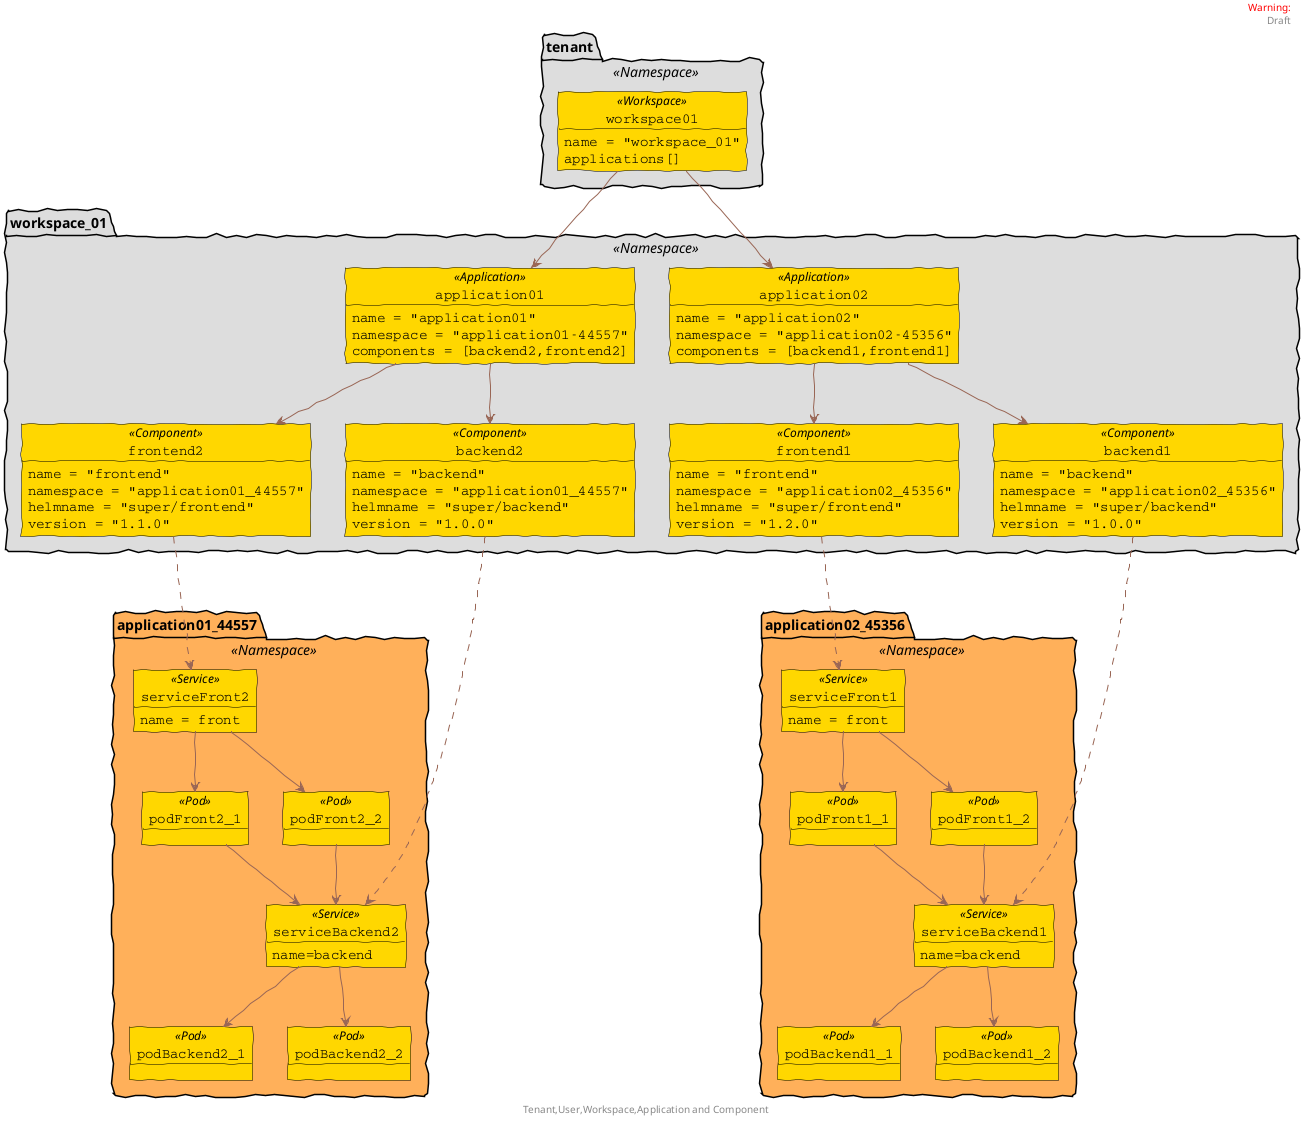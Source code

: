 @startuml

' color to use
' #FFB05A
' #FFB05A
' #D5E821
' #31FFB4
' #514BEF
skinparam handwritten true

skinparam interface {
  backgroundColor RosyBrown
  borderColor orange
}

skinparam object {
	ArrowColor DeepSkyBlue
	ActorBorderColor DeepSkyBlue
    BackgroundColor<<Apache>> Red
    BorderColor<<Apache>> #FF6655
    FontName Courier
    BackgroundColor <<Blue>> DeepSkyBlue
    BorderColor black
    BackgroundColor gold
    ArrowFontName Impact
    ArrowColor #996655
    ArrowFontColor #777777

}

header
<font color=red>Warning:</font>
Draft
endheader
center footer Tenant,User,Workspace,Application and Component

namespace tenant <<Namespace>>#DDDDDD {
    object workspace01 <<Workspace>> {
        name = "workspace_01"
        applications[]
    }
}

namespace workspace_01 <<Namespace>>#DDDDDD {
    object application01 <<Application>> {
        name = "application01"
        namespace = "application01-44557"
        components = [backend2,frontend2]

    }
    object application02 <<Application>> {
            name = "application02"
            namespace = "application02-45356"
            components = [backend1,frontend1]
    }

    object backend2 <<Component>> {
            name = "backend"
            namespace = "application01_44557"
            helmname = "super/backend"
            version = "1.0.0"
    }
    object backend1 <<Component>> {
            name = "backend"
            namespace = "application02_45356"
            helmname = "super/backend"
            version = "1.0.0"
    }
    object frontend2 <<Component>> {
            name = "frontend"
            namespace = "application01_44557"
            helmname = "super/frontend"
            version = "1.1.0"
    }
    object frontend1 <<Component>> {
            name = "frontend"
            namespace = "application02_45356"
            helmname = "super/frontend"
            version = "1.2.0"
    }

}
workspace01 --> application01
workspace01 --> application02
application01 --> backend2
application01 --> frontend2
application02 --> backend1
application02 --> frontend1


namespace application01_44557 <<Namespace>>#FFB05A {
    object serviceFront2 <<Service>> {
        name = front
    }
    object podFront2_1 <<Pod>>
    object podFront2_2 <<Pod>>
    object serviceBackend2 <<Service>> {
        name=backend
    }
    object podBackend2_1 <<Pod>>
    object podBackend2_2 <<Pod>>

}
frontend2-.->serviceFront2
serviceFront2-->podFront2_1
serviceFront2-->podFront2_2
podFront2_1-->serviceBackend2
podFront2_2-->serviceBackend2
backend2-.->serviceBackend2
serviceBackend2-->podBackend2_1
serviceBackend2-->podBackend2_2
namespace application02_45356 <<Namespace>>#FFB05A {
    object serviceFront1 <<Service>> {
        name = front
    }
    object podFront1_1 <<Pod>>
    object podFront1_2 <<Pod>>
    object serviceBackend1 <<Service>> {
        name=backend
    }
    object podBackend1_1 <<Pod>>
    object podBackend1_2 <<Pod>>

}
frontend1-.->serviceFront1
serviceFront1-->podFront1_1
serviceFront1-->podFront1_2
podFront1_1-->serviceBackend1
podFront1_2-->serviceBackend1
backend1-.->serviceBackend1
serviceBackend1-->podBackend1_1
serviceBackend1-->podBackend1_2
@enduml